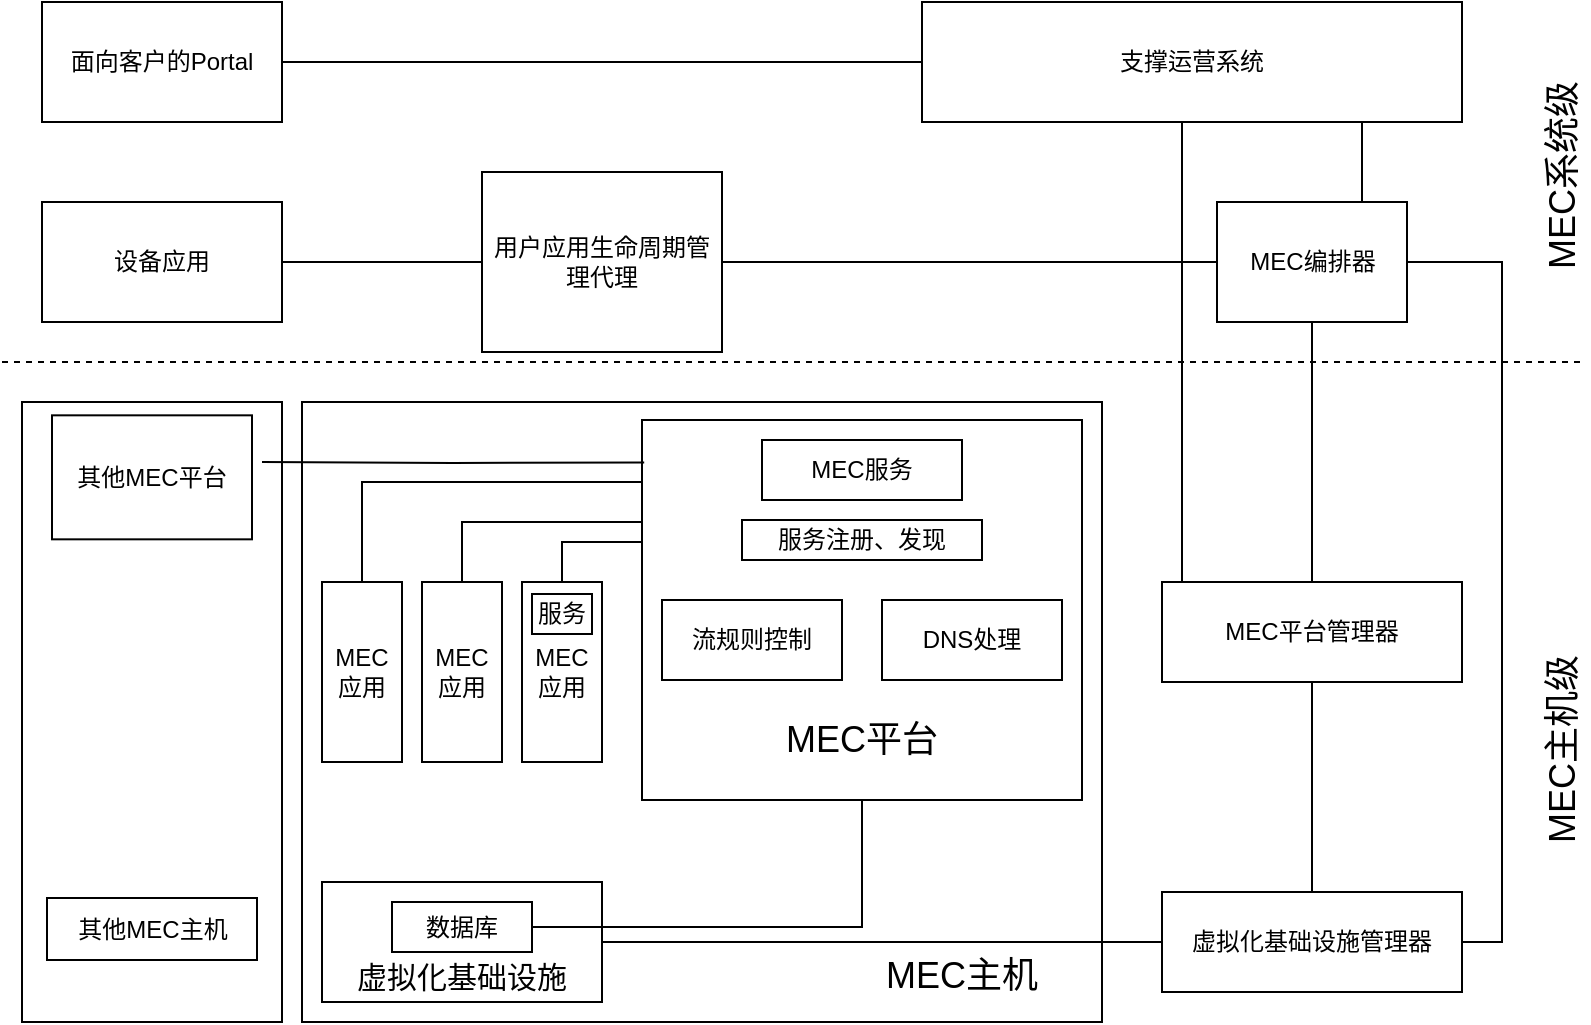 <mxfile version="21.1.9" type="github">
  <diagram name="第 1 页" id="swezeYz_XueQgDIGq0GT">
    <mxGraphModel dx="1050" dy="573" grid="1" gridSize="10" guides="1" tooltips="1" connect="1" arrows="1" fold="1" page="1" pageScale="1" pageWidth="827" pageHeight="1169" math="0" shadow="0">
      <root>
        <mxCell id="0" />
        <mxCell id="1" parent="0" />
        <mxCell id="DumDOdTxKSTPiXP5LIuZ-24" value="" style="rounded=0;whiteSpace=wrap;html=1;" parent="1" vertex="1">
          <mxGeometry x="160" y="250" width="400" height="310" as="geometry" />
        </mxCell>
        <mxCell id="ujgrfpGSbxx6eLvHp2Hd-3" style="edgeStyle=orthogonalEdgeStyle;rounded=0;orthogonalLoop=1;jettySize=auto;html=1;endArrow=none;endFill=0;" parent="1" source="ujgrfpGSbxx6eLvHp2Hd-1" target="ujgrfpGSbxx6eLvHp2Hd-2" edge="1">
          <mxGeometry relative="1" as="geometry" />
        </mxCell>
        <mxCell id="ujgrfpGSbxx6eLvHp2Hd-1" value="面向客户的Portal" style="rounded=0;whiteSpace=wrap;html=1;" parent="1" vertex="1">
          <mxGeometry x="30" y="50" width="120" height="60" as="geometry" />
        </mxCell>
        <mxCell id="DumDOdTxKSTPiXP5LIuZ-38" style="edgeStyle=orthogonalEdgeStyle;rounded=0;orthogonalLoop=1;jettySize=auto;html=1;endArrow=none;endFill=0;" parent="1" source="ujgrfpGSbxx6eLvHp2Hd-2" target="DumDOdTxKSTPiXP5LIuZ-3" edge="1">
          <mxGeometry relative="1" as="geometry">
            <Array as="points">
              <mxPoint x="690" y="120" />
              <mxPoint x="690" y="120" />
            </Array>
          </mxGeometry>
        </mxCell>
        <mxCell id="DumDOdTxKSTPiXP5LIuZ-39" style="edgeStyle=orthogonalEdgeStyle;rounded=0;orthogonalLoop=1;jettySize=auto;html=1;entryX=0.124;entryY=0.02;entryDx=0;entryDy=0;entryPerimeter=0;endArrow=none;endFill=0;" parent="1" source="ujgrfpGSbxx6eLvHp2Hd-2" target="DumDOdTxKSTPiXP5LIuZ-33" edge="1">
          <mxGeometry relative="1" as="geometry">
            <Array as="points">
              <mxPoint x="600" y="341" />
            </Array>
          </mxGeometry>
        </mxCell>
        <mxCell id="ujgrfpGSbxx6eLvHp2Hd-2" value="支撑运营系统" style="rounded=0;whiteSpace=wrap;html=1;" parent="1" vertex="1">
          <mxGeometry x="470" y="50" width="270" height="60" as="geometry" />
        </mxCell>
        <mxCell id="DumDOdTxKSTPiXP5LIuZ-40" style="edgeStyle=orthogonalEdgeStyle;rounded=0;orthogonalLoop=1;jettySize=auto;html=1;entryX=0;entryY=0.667;entryDx=0;entryDy=0;entryPerimeter=0;endArrow=none;endFill=0;" parent="1" source="DumDOdTxKSTPiXP5LIuZ-1" target="DumDOdTxKSTPiXP5LIuZ-2" edge="1">
          <mxGeometry relative="1" as="geometry">
            <Array as="points">
              <mxPoint x="250" y="180" />
            </Array>
          </mxGeometry>
        </mxCell>
        <mxCell id="DumDOdTxKSTPiXP5LIuZ-1" value="设备应用" style="rounded=0;whiteSpace=wrap;html=1;" parent="1" vertex="1">
          <mxGeometry x="30" y="150" width="120" height="60" as="geometry" />
        </mxCell>
        <mxCell id="DumDOdTxKSTPiXP5LIuZ-41" style="edgeStyle=orthogonalEdgeStyle;rounded=0;orthogonalLoop=1;jettySize=auto;html=1;entryX=0;entryY=0.5;entryDx=0;entryDy=0;endArrow=none;endFill=0;" parent="1" source="DumDOdTxKSTPiXP5LIuZ-2" target="DumDOdTxKSTPiXP5LIuZ-3" edge="1">
          <mxGeometry relative="1" as="geometry" />
        </mxCell>
        <mxCell id="DumDOdTxKSTPiXP5LIuZ-2" value="用户应用生命周期管理代理" style="rounded=0;whiteSpace=wrap;html=1;" parent="1" vertex="1">
          <mxGeometry x="250" y="135" width="120" height="90" as="geometry" />
        </mxCell>
        <mxCell id="DumDOdTxKSTPiXP5LIuZ-37" style="edgeStyle=orthogonalEdgeStyle;rounded=0;orthogonalLoop=1;jettySize=auto;html=1;endArrow=none;endFill=0;" parent="1" source="DumDOdTxKSTPiXP5LIuZ-3" target="DumDOdTxKSTPiXP5LIuZ-33" edge="1">
          <mxGeometry relative="1" as="geometry" />
        </mxCell>
        <mxCell id="DumDOdTxKSTPiXP5LIuZ-44" style="edgeStyle=orthogonalEdgeStyle;rounded=0;orthogonalLoop=1;jettySize=auto;html=1;entryX=1;entryY=0.5;entryDx=0;entryDy=0;exitX=1;exitY=0.5;exitDx=0;exitDy=0;endArrow=none;endFill=0;" parent="1" source="DumDOdTxKSTPiXP5LIuZ-3" target="DumDOdTxKSTPiXP5LIuZ-34" edge="1">
          <mxGeometry relative="1" as="geometry" />
        </mxCell>
        <mxCell id="DumDOdTxKSTPiXP5LIuZ-3" value="MEC编排器" style="rounded=0;whiteSpace=wrap;html=1;" parent="1" vertex="1">
          <mxGeometry x="617.5" y="150" width="95" height="60" as="geometry" />
        </mxCell>
        <mxCell id="DumDOdTxKSTPiXP5LIuZ-12" value="" style="group" parent="1" vertex="1" connectable="0">
          <mxGeometry x="20" y="250" width="130" height="310" as="geometry" />
        </mxCell>
        <mxCell id="DumDOdTxKSTPiXP5LIuZ-5" value="" style="rounded=0;whiteSpace=wrap;html=1;" parent="DumDOdTxKSTPiXP5LIuZ-12" vertex="1">
          <mxGeometry width="130" height="310.0" as="geometry" />
        </mxCell>
        <mxCell id="DumDOdTxKSTPiXP5LIuZ-4" value="其他MEC平台" style="rounded=0;whiteSpace=wrap;html=1;" parent="DumDOdTxKSTPiXP5LIuZ-12" vertex="1">
          <mxGeometry x="15" y="6.667" width="100" height="62.0" as="geometry" />
        </mxCell>
        <mxCell id="DumDOdTxKSTPiXP5LIuZ-6" value="其他MEC主机" style="rounded=0;whiteSpace=wrap;html=1;" parent="DumDOdTxKSTPiXP5LIuZ-12" vertex="1">
          <mxGeometry x="12.5" y="248.0" width="105" height="31.0" as="geometry" />
        </mxCell>
        <mxCell id="DumDOdTxKSTPiXP5LIuZ-14" value="" style="group" parent="1" vertex="1" connectable="0">
          <mxGeometry x="170" y="340" width="140" height="90" as="geometry" />
        </mxCell>
        <mxCell id="DumDOdTxKSTPiXP5LIuZ-9" value="MEC应用" style="rounded=0;whiteSpace=wrap;html=1;" parent="DumDOdTxKSTPiXP5LIuZ-14" vertex="1">
          <mxGeometry width="40" height="90" as="geometry" />
        </mxCell>
        <mxCell id="DumDOdTxKSTPiXP5LIuZ-28" style="edgeStyle=orthogonalEdgeStyle;rounded=0;orthogonalLoop=1;jettySize=auto;html=1;exitX=0.5;exitY=0;exitDx=0;exitDy=0;endArrow=none;endFill=0;" parent="DumDOdTxKSTPiXP5LIuZ-14" source="DumDOdTxKSTPiXP5LIuZ-10" edge="1">
          <mxGeometry relative="1" as="geometry">
            <mxPoint x="160" y="-30" as="targetPoint" />
            <Array as="points">
              <mxPoint x="70" y="-30" />
            </Array>
          </mxGeometry>
        </mxCell>
        <mxCell id="DumDOdTxKSTPiXP5LIuZ-10" value="MEC应用" style="rounded=0;whiteSpace=wrap;html=1;" parent="DumDOdTxKSTPiXP5LIuZ-14" vertex="1">
          <mxGeometry x="50" width="40" height="90" as="geometry" />
        </mxCell>
        <mxCell id="DumDOdTxKSTPiXP5LIuZ-11" value="MEC应用" style="rounded=0;whiteSpace=wrap;html=1;" parent="DumDOdTxKSTPiXP5LIuZ-14" vertex="1">
          <mxGeometry x="100" width="40" height="90" as="geometry" />
        </mxCell>
        <mxCell id="DumDOdTxKSTPiXP5LIuZ-13" value="服务" style="rounded=0;whiteSpace=wrap;html=1;" parent="DumDOdTxKSTPiXP5LIuZ-14" vertex="1">
          <mxGeometry x="105" y="6" width="30" height="20" as="geometry" />
        </mxCell>
        <mxCell id="DumDOdTxKSTPiXP5LIuZ-20" value="" style="group" parent="1" vertex="1" connectable="0">
          <mxGeometry x="330" y="259" width="220" height="190" as="geometry" />
        </mxCell>
        <mxCell id="DumDOdTxKSTPiXP5LIuZ-18" value="" style="rounded=0;whiteSpace=wrap;html=1;" parent="DumDOdTxKSTPiXP5LIuZ-20" vertex="1">
          <mxGeometry width="220" height="190" as="geometry" />
        </mxCell>
        <mxCell id="DumDOdTxKSTPiXP5LIuZ-7" value="MEC服务" style="rounded=0;whiteSpace=wrap;html=1;" parent="DumDOdTxKSTPiXP5LIuZ-20" vertex="1">
          <mxGeometry x="60" y="10" width="100" height="30" as="geometry" />
        </mxCell>
        <mxCell id="DumDOdTxKSTPiXP5LIuZ-8" value="服务注册、发现" style="rounded=0;whiteSpace=wrap;html=1;" parent="DumDOdTxKSTPiXP5LIuZ-20" vertex="1">
          <mxGeometry x="50" y="50" width="120" height="20" as="geometry" />
        </mxCell>
        <mxCell id="DumDOdTxKSTPiXP5LIuZ-16" value="流规则控制" style="rounded=0;whiteSpace=wrap;html=1;" parent="DumDOdTxKSTPiXP5LIuZ-20" vertex="1">
          <mxGeometry x="10" y="90" width="90" height="40" as="geometry" />
        </mxCell>
        <mxCell id="DumDOdTxKSTPiXP5LIuZ-17" value="DNS处理" style="rounded=0;whiteSpace=wrap;html=1;" parent="DumDOdTxKSTPiXP5LIuZ-20" vertex="1">
          <mxGeometry x="120" y="90" width="90" height="40" as="geometry" />
        </mxCell>
        <mxCell id="DumDOdTxKSTPiXP5LIuZ-19" value="&lt;font style=&quot;font-size: 18px;&quot;&gt;MEC平台&lt;/font&gt;" style="rounded=0;whiteSpace=wrap;html=1;strokeWidth=0;strokeColor=none;" parent="DumDOdTxKSTPiXP5LIuZ-20" vertex="1">
          <mxGeometry x="50" y="140" width="120" height="40" as="geometry" />
        </mxCell>
        <mxCell id="DumDOdTxKSTPiXP5LIuZ-21" value="" style="rounded=0;whiteSpace=wrap;html=1;" parent="1" vertex="1">
          <mxGeometry x="170" y="490" width="140" height="60" as="geometry" />
        </mxCell>
        <mxCell id="DumDOdTxKSTPiXP5LIuZ-22" value="数据库" style="rounded=0;whiteSpace=wrap;html=1;" parent="1" vertex="1">
          <mxGeometry x="205" y="500" width="70" height="25" as="geometry" />
        </mxCell>
        <mxCell id="DumDOdTxKSTPiXP5LIuZ-23" value="&lt;font style=&quot;font-size: 15px;&quot;&gt;虚拟化基础设施&lt;/font&gt;" style="rounded=0;whiteSpace=wrap;html=1;strokeWidth=0;strokeColor=none;" parent="1" vertex="1">
          <mxGeometry x="180" y="532" width="120" height="10" as="geometry" />
        </mxCell>
        <mxCell id="DumDOdTxKSTPiXP5LIuZ-25" value="&lt;font style=&quot;font-size: 18px;&quot;&gt;MEC主机&lt;/font&gt;" style="rounded=0;whiteSpace=wrap;html=1;strokeWidth=0;strokeColor=none;" parent="1" vertex="1">
          <mxGeometry x="430" y="523" width="120" height="27" as="geometry" />
        </mxCell>
        <mxCell id="DumDOdTxKSTPiXP5LIuZ-27" style="edgeStyle=orthogonalEdgeStyle;rounded=0;orthogonalLoop=1;jettySize=auto;html=1;entryX=0;entryY=0.25;entryDx=0;entryDy=0;exitX=0.5;exitY=0;exitDx=0;exitDy=0;endArrow=none;endFill=0;" parent="1" source="DumDOdTxKSTPiXP5LIuZ-9" target="DumDOdTxKSTPiXP5LIuZ-18" edge="1">
          <mxGeometry relative="1" as="geometry">
            <Array as="points">
              <mxPoint x="190" y="290" />
              <mxPoint x="330" y="290" />
            </Array>
          </mxGeometry>
        </mxCell>
        <mxCell id="DumDOdTxKSTPiXP5LIuZ-29" style="edgeStyle=orthogonalEdgeStyle;rounded=0;orthogonalLoop=1;jettySize=auto;html=1;exitX=0.5;exitY=0;exitDx=0;exitDy=0;endArrow=none;endFill=0;" parent="1" source="DumDOdTxKSTPiXP5LIuZ-11" target="DumDOdTxKSTPiXP5LIuZ-18" edge="1">
          <mxGeometry relative="1" as="geometry" />
        </mxCell>
        <mxCell id="DumDOdTxKSTPiXP5LIuZ-30" style="edgeStyle=orthogonalEdgeStyle;rounded=0;orthogonalLoop=1;jettySize=auto;html=1;entryX=0.005;entryY=0.112;entryDx=0;entryDy=0;entryPerimeter=0;endArrow=none;endFill=0;" parent="1" target="DumDOdTxKSTPiXP5LIuZ-18" edge="1">
          <mxGeometry relative="1" as="geometry">
            <mxPoint x="140" y="280" as="sourcePoint" />
          </mxGeometry>
        </mxCell>
        <mxCell id="DumDOdTxKSTPiXP5LIuZ-31" style="edgeStyle=orthogonalEdgeStyle;rounded=0;orthogonalLoop=1;jettySize=auto;html=1;entryX=1;entryY=0.5;entryDx=0;entryDy=0;exitX=0.5;exitY=1;exitDx=0;exitDy=0;endArrow=none;endFill=0;" parent="1" source="DumDOdTxKSTPiXP5LIuZ-18" target="DumDOdTxKSTPiXP5LIuZ-22" edge="1">
          <mxGeometry relative="1" as="geometry" />
        </mxCell>
        <mxCell id="DumDOdTxKSTPiXP5LIuZ-32" value="" style="endArrow=none;dashed=1;html=1;rounded=0;" parent="1" edge="1">
          <mxGeometry width="50" height="50" relative="1" as="geometry">
            <mxPoint x="10" y="230" as="sourcePoint" />
            <mxPoint x="800" y="230" as="targetPoint" />
          </mxGeometry>
        </mxCell>
        <mxCell id="DumDOdTxKSTPiXP5LIuZ-36" style="edgeStyle=orthogonalEdgeStyle;rounded=0;orthogonalLoop=1;jettySize=auto;html=1;entryX=0.5;entryY=0;entryDx=0;entryDy=0;endArrow=none;endFill=0;" parent="1" source="DumDOdTxKSTPiXP5LIuZ-33" target="DumDOdTxKSTPiXP5LIuZ-34" edge="1">
          <mxGeometry relative="1" as="geometry" />
        </mxCell>
        <mxCell id="DumDOdTxKSTPiXP5LIuZ-33" value="MEC平台管理器" style="rounded=0;whiteSpace=wrap;html=1;" parent="1" vertex="1">
          <mxGeometry x="590" y="340" width="150" height="50" as="geometry" />
        </mxCell>
        <mxCell id="DumDOdTxKSTPiXP5LIuZ-35" style="edgeStyle=orthogonalEdgeStyle;rounded=0;orthogonalLoop=1;jettySize=auto;html=1;exitX=0;exitY=0.5;exitDx=0;exitDy=0;endArrow=none;endFill=0;" parent="1" source="DumDOdTxKSTPiXP5LIuZ-34" target="DumDOdTxKSTPiXP5LIuZ-21" edge="1">
          <mxGeometry relative="1" as="geometry" />
        </mxCell>
        <mxCell id="DumDOdTxKSTPiXP5LIuZ-34" value="虚拟化基础设施管理器" style="rounded=0;whiteSpace=wrap;html=1;" parent="1" vertex="1">
          <mxGeometry x="590" y="495" width="150" height="50" as="geometry" />
        </mxCell>
        <mxCell id="DumDOdTxKSTPiXP5LIuZ-43" value="&lt;font style=&quot;font-size: 18px;&quot;&gt;MEC主机级&lt;/font&gt;" style="rounded=0;whiteSpace=wrap;html=1;strokeWidth=0;strokeColor=none;rotation=-90;" parent="1" vertex="1">
          <mxGeometry x="730" y="410" width="120" height="27" as="geometry" />
        </mxCell>
        <mxCell id="DumDOdTxKSTPiXP5LIuZ-45" value="&lt;font style=&quot;font-size: 18px;&quot;&gt;MEC系统级&lt;/font&gt;" style="rounded=0;whiteSpace=wrap;html=1;strokeWidth=0;strokeColor=none;rotation=-90;" parent="1" vertex="1">
          <mxGeometry x="730" y="123" width="120" height="27" as="geometry" />
        </mxCell>
      </root>
    </mxGraphModel>
  </diagram>
</mxfile>
